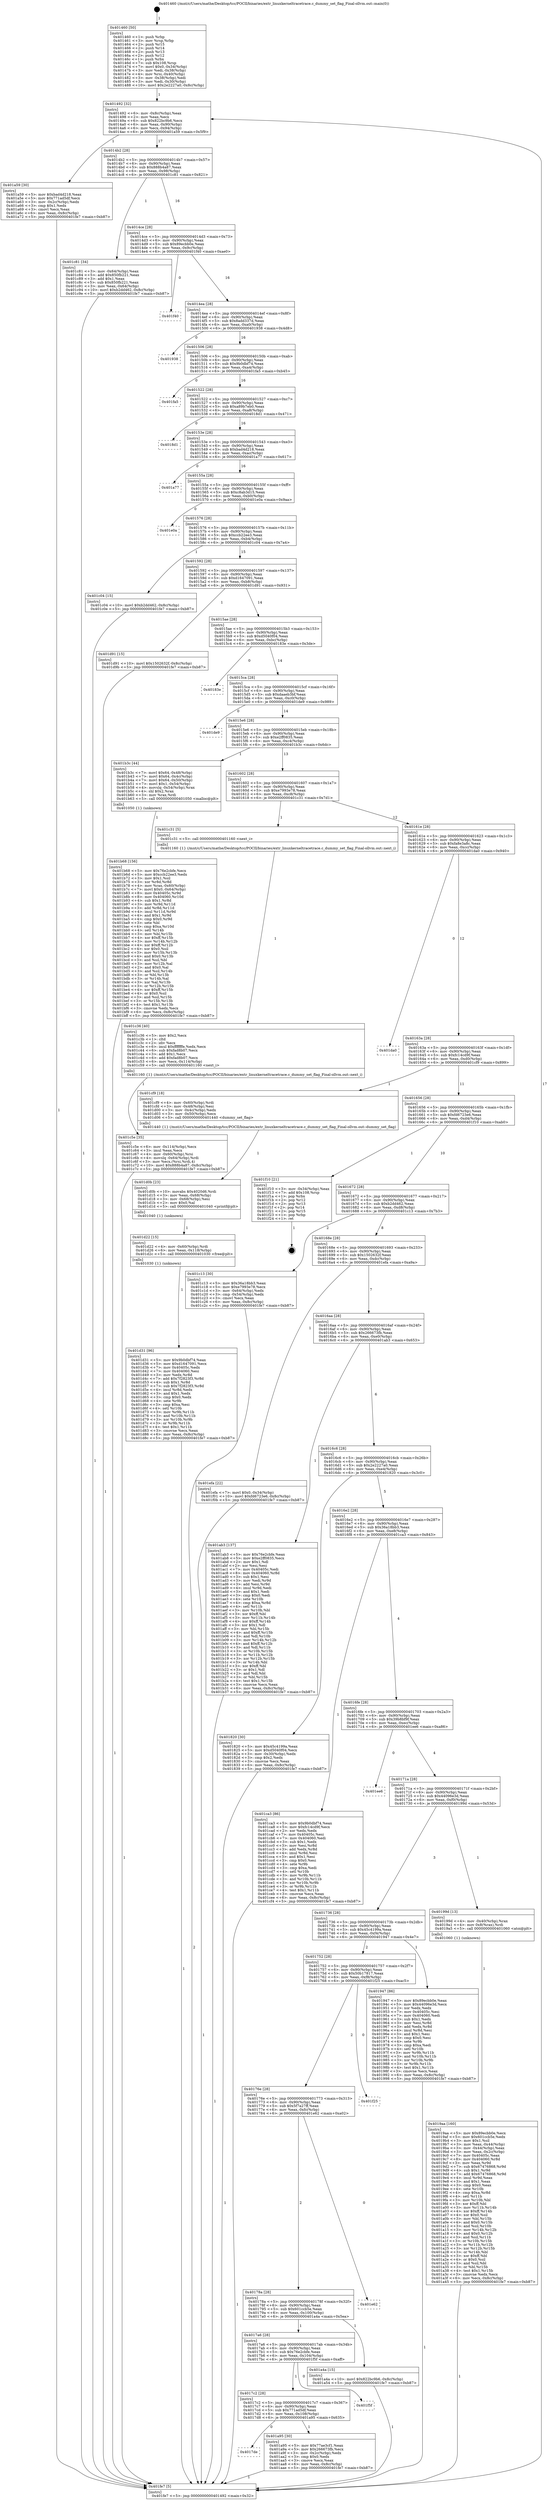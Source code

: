 digraph "0x401460" {
  label = "0x401460 (/mnt/c/Users/mathe/Desktop/tcc/POCII/binaries/extr_linuxkerneltracetrace.c_dummy_set_flag_Final-ollvm.out::main(0))"
  labelloc = "t"
  node[shape=record]

  Entry [label="",width=0.3,height=0.3,shape=circle,fillcolor=black,style=filled]
  "0x401492" [label="{
     0x401492 [32]\l
     | [instrs]\l
     &nbsp;&nbsp;0x401492 \<+6\>: mov -0x8c(%rbp),%eax\l
     &nbsp;&nbsp;0x401498 \<+2\>: mov %eax,%ecx\l
     &nbsp;&nbsp;0x40149a \<+6\>: sub $0x822bc9b6,%ecx\l
     &nbsp;&nbsp;0x4014a0 \<+6\>: mov %eax,-0x90(%rbp)\l
     &nbsp;&nbsp;0x4014a6 \<+6\>: mov %ecx,-0x94(%rbp)\l
     &nbsp;&nbsp;0x4014ac \<+6\>: je 0000000000401a59 \<main+0x5f9\>\l
  }"]
  "0x401a59" [label="{
     0x401a59 [30]\l
     | [instrs]\l
     &nbsp;&nbsp;0x401a59 \<+5\>: mov $0xbad4d218,%eax\l
     &nbsp;&nbsp;0x401a5e \<+5\>: mov $0x771ad5df,%ecx\l
     &nbsp;&nbsp;0x401a63 \<+3\>: mov -0x2c(%rbp),%edx\l
     &nbsp;&nbsp;0x401a66 \<+3\>: cmp $0x1,%edx\l
     &nbsp;&nbsp;0x401a69 \<+3\>: cmovl %ecx,%eax\l
     &nbsp;&nbsp;0x401a6c \<+6\>: mov %eax,-0x8c(%rbp)\l
     &nbsp;&nbsp;0x401a72 \<+5\>: jmp 0000000000401fe7 \<main+0xb87\>\l
  }"]
  "0x4014b2" [label="{
     0x4014b2 [28]\l
     | [instrs]\l
     &nbsp;&nbsp;0x4014b2 \<+5\>: jmp 00000000004014b7 \<main+0x57\>\l
     &nbsp;&nbsp;0x4014b7 \<+6\>: mov -0x90(%rbp),%eax\l
     &nbsp;&nbsp;0x4014bd \<+5\>: sub $0x888b4a87,%eax\l
     &nbsp;&nbsp;0x4014c2 \<+6\>: mov %eax,-0x98(%rbp)\l
     &nbsp;&nbsp;0x4014c8 \<+6\>: je 0000000000401c81 \<main+0x821\>\l
  }"]
  Exit [label="",width=0.3,height=0.3,shape=circle,fillcolor=black,style=filled,peripheries=2]
  "0x401c81" [label="{
     0x401c81 [34]\l
     | [instrs]\l
     &nbsp;&nbsp;0x401c81 \<+3\>: mov -0x64(%rbp),%eax\l
     &nbsp;&nbsp;0x401c84 \<+5\>: add $0x850fb221,%eax\l
     &nbsp;&nbsp;0x401c89 \<+3\>: add $0x1,%eax\l
     &nbsp;&nbsp;0x401c8c \<+5\>: sub $0x850fb221,%eax\l
     &nbsp;&nbsp;0x401c91 \<+3\>: mov %eax,-0x64(%rbp)\l
     &nbsp;&nbsp;0x401c94 \<+10\>: movl $0xb2dd462,-0x8c(%rbp)\l
     &nbsp;&nbsp;0x401c9e \<+5\>: jmp 0000000000401fe7 \<main+0xb87\>\l
  }"]
  "0x4014ce" [label="{
     0x4014ce [28]\l
     | [instrs]\l
     &nbsp;&nbsp;0x4014ce \<+5\>: jmp 00000000004014d3 \<main+0x73\>\l
     &nbsp;&nbsp;0x4014d3 \<+6\>: mov -0x90(%rbp),%eax\l
     &nbsp;&nbsp;0x4014d9 \<+5\>: sub $0x89ecbb0e,%eax\l
     &nbsp;&nbsp;0x4014de \<+6\>: mov %eax,-0x9c(%rbp)\l
     &nbsp;&nbsp;0x4014e4 \<+6\>: je 0000000000401f40 \<main+0xae0\>\l
  }"]
  "0x401d31" [label="{
     0x401d31 [96]\l
     | [instrs]\l
     &nbsp;&nbsp;0x401d31 \<+5\>: mov $0x9b0dbf74,%eax\l
     &nbsp;&nbsp;0x401d36 \<+5\>: mov $0xd1647091,%ecx\l
     &nbsp;&nbsp;0x401d3b \<+7\>: mov 0x40405c,%edx\l
     &nbsp;&nbsp;0x401d42 \<+7\>: mov 0x404060,%esi\l
     &nbsp;&nbsp;0x401d49 \<+3\>: mov %edx,%r8d\l
     &nbsp;&nbsp;0x401d4c \<+7\>: add $0x7f2823f3,%r8d\l
     &nbsp;&nbsp;0x401d53 \<+4\>: sub $0x1,%r8d\l
     &nbsp;&nbsp;0x401d57 \<+7\>: sub $0x7f2823f3,%r8d\l
     &nbsp;&nbsp;0x401d5e \<+4\>: imul %r8d,%edx\l
     &nbsp;&nbsp;0x401d62 \<+3\>: and $0x1,%edx\l
     &nbsp;&nbsp;0x401d65 \<+3\>: cmp $0x0,%edx\l
     &nbsp;&nbsp;0x401d68 \<+4\>: sete %r9b\l
     &nbsp;&nbsp;0x401d6c \<+3\>: cmp $0xa,%esi\l
     &nbsp;&nbsp;0x401d6f \<+4\>: setl %r10b\l
     &nbsp;&nbsp;0x401d73 \<+3\>: mov %r9b,%r11b\l
     &nbsp;&nbsp;0x401d76 \<+3\>: and %r10b,%r11b\l
     &nbsp;&nbsp;0x401d79 \<+3\>: xor %r10b,%r9b\l
     &nbsp;&nbsp;0x401d7c \<+3\>: or %r9b,%r11b\l
     &nbsp;&nbsp;0x401d7f \<+4\>: test $0x1,%r11b\l
     &nbsp;&nbsp;0x401d83 \<+3\>: cmovne %ecx,%eax\l
     &nbsp;&nbsp;0x401d86 \<+6\>: mov %eax,-0x8c(%rbp)\l
     &nbsp;&nbsp;0x401d8c \<+5\>: jmp 0000000000401fe7 \<main+0xb87\>\l
  }"]
  "0x401f40" [label="{
     0x401f40\l
  }", style=dashed]
  "0x4014ea" [label="{
     0x4014ea [28]\l
     | [instrs]\l
     &nbsp;&nbsp;0x4014ea \<+5\>: jmp 00000000004014ef \<main+0x8f\>\l
     &nbsp;&nbsp;0x4014ef \<+6\>: mov -0x90(%rbp),%eax\l
     &nbsp;&nbsp;0x4014f5 \<+5\>: sub $0x8add337d,%eax\l
     &nbsp;&nbsp;0x4014fa \<+6\>: mov %eax,-0xa0(%rbp)\l
     &nbsp;&nbsp;0x401500 \<+6\>: je 0000000000401938 \<main+0x4d8\>\l
  }"]
  "0x401d22" [label="{
     0x401d22 [15]\l
     | [instrs]\l
     &nbsp;&nbsp;0x401d22 \<+4\>: mov -0x60(%rbp),%rdi\l
     &nbsp;&nbsp;0x401d26 \<+6\>: mov %eax,-0x118(%rbp)\l
     &nbsp;&nbsp;0x401d2c \<+5\>: call 0000000000401030 \<free@plt\>\l
     | [calls]\l
     &nbsp;&nbsp;0x401030 \{1\} (unknown)\l
  }"]
  "0x401938" [label="{
     0x401938\l
  }", style=dashed]
  "0x401506" [label="{
     0x401506 [28]\l
     | [instrs]\l
     &nbsp;&nbsp;0x401506 \<+5\>: jmp 000000000040150b \<main+0xab\>\l
     &nbsp;&nbsp;0x40150b \<+6\>: mov -0x90(%rbp),%eax\l
     &nbsp;&nbsp;0x401511 \<+5\>: sub $0x9b0dbf74,%eax\l
     &nbsp;&nbsp;0x401516 \<+6\>: mov %eax,-0xa4(%rbp)\l
     &nbsp;&nbsp;0x40151c \<+6\>: je 0000000000401fa5 \<main+0xb45\>\l
  }"]
  "0x401d0b" [label="{
     0x401d0b [23]\l
     | [instrs]\l
     &nbsp;&nbsp;0x401d0b \<+10\>: movabs $0x4020d6,%rdi\l
     &nbsp;&nbsp;0x401d15 \<+3\>: mov %eax,-0x68(%rbp)\l
     &nbsp;&nbsp;0x401d18 \<+3\>: mov -0x68(%rbp),%esi\l
     &nbsp;&nbsp;0x401d1b \<+2\>: mov $0x0,%al\l
     &nbsp;&nbsp;0x401d1d \<+5\>: call 0000000000401040 \<printf@plt\>\l
     | [calls]\l
     &nbsp;&nbsp;0x401040 \{1\} (unknown)\l
  }"]
  "0x401fa5" [label="{
     0x401fa5\l
  }", style=dashed]
  "0x401522" [label="{
     0x401522 [28]\l
     | [instrs]\l
     &nbsp;&nbsp;0x401522 \<+5\>: jmp 0000000000401527 \<main+0xc7\>\l
     &nbsp;&nbsp;0x401527 \<+6\>: mov -0x90(%rbp),%eax\l
     &nbsp;&nbsp;0x40152d \<+5\>: sub $0xa89b7eb0,%eax\l
     &nbsp;&nbsp;0x401532 \<+6\>: mov %eax,-0xa8(%rbp)\l
     &nbsp;&nbsp;0x401538 \<+6\>: je 00000000004018d1 \<main+0x471\>\l
  }"]
  "0x401c5e" [label="{
     0x401c5e [35]\l
     | [instrs]\l
     &nbsp;&nbsp;0x401c5e \<+6\>: mov -0x114(%rbp),%ecx\l
     &nbsp;&nbsp;0x401c64 \<+3\>: imul %eax,%ecx\l
     &nbsp;&nbsp;0x401c67 \<+4\>: mov -0x60(%rbp),%rsi\l
     &nbsp;&nbsp;0x401c6b \<+4\>: movslq -0x64(%rbp),%rdi\l
     &nbsp;&nbsp;0x401c6f \<+3\>: mov %ecx,(%rsi,%rdi,4)\l
     &nbsp;&nbsp;0x401c72 \<+10\>: movl $0x888b4a87,-0x8c(%rbp)\l
     &nbsp;&nbsp;0x401c7c \<+5\>: jmp 0000000000401fe7 \<main+0xb87\>\l
  }"]
  "0x4018d1" [label="{
     0x4018d1\l
  }", style=dashed]
  "0x40153e" [label="{
     0x40153e [28]\l
     | [instrs]\l
     &nbsp;&nbsp;0x40153e \<+5\>: jmp 0000000000401543 \<main+0xe3\>\l
     &nbsp;&nbsp;0x401543 \<+6\>: mov -0x90(%rbp),%eax\l
     &nbsp;&nbsp;0x401549 \<+5\>: sub $0xbad4d218,%eax\l
     &nbsp;&nbsp;0x40154e \<+6\>: mov %eax,-0xac(%rbp)\l
     &nbsp;&nbsp;0x401554 \<+6\>: je 0000000000401a77 \<main+0x617\>\l
  }"]
  "0x401c36" [label="{
     0x401c36 [40]\l
     | [instrs]\l
     &nbsp;&nbsp;0x401c36 \<+5\>: mov $0x2,%ecx\l
     &nbsp;&nbsp;0x401c3b \<+1\>: cltd\l
     &nbsp;&nbsp;0x401c3c \<+2\>: idiv %ecx\l
     &nbsp;&nbsp;0x401c3e \<+6\>: imul $0xfffffffe,%edx,%ecx\l
     &nbsp;&nbsp;0x401c44 \<+6\>: sub $0xfad8b07,%ecx\l
     &nbsp;&nbsp;0x401c4a \<+3\>: add $0x1,%ecx\l
     &nbsp;&nbsp;0x401c4d \<+6\>: add $0xfad8b07,%ecx\l
     &nbsp;&nbsp;0x401c53 \<+6\>: mov %ecx,-0x114(%rbp)\l
     &nbsp;&nbsp;0x401c59 \<+5\>: call 0000000000401160 \<next_i\>\l
     | [calls]\l
     &nbsp;&nbsp;0x401160 \{1\} (/mnt/c/Users/mathe/Desktop/tcc/POCII/binaries/extr_linuxkerneltracetrace.c_dummy_set_flag_Final-ollvm.out::next_i)\l
  }"]
  "0x401a77" [label="{
     0x401a77\l
  }", style=dashed]
  "0x40155a" [label="{
     0x40155a [28]\l
     | [instrs]\l
     &nbsp;&nbsp;0x40155a \<+5\>: jmp 000000000040155f \<main+0xff\>\l
     &nbsp;&nbsp;0x40155f \<+6\>: mov -0x90(%rbp),%eax\l
     &nbsp;&nbsp;0x401565 \<+5\>: sub $0xc8ab3d15,%eax\l
     &nbsp;&nbsp;0x40156a \<+6\>: mov %eax,-0xb0(%rbp)\l
     &nbsp;&nbsp;0x401570 \<+6\>: je 0000000000401e0a \<main+0x9aa\>\l
  }"]
  "0x401b68" [label="{
     0x401b68 [156]\l
     | [instrs]\l
     &nbsp;&nbsp;0x401b68 \<+5\>: mov $0x76e2cbfe,%ecx\l
     &nbsp;&nbsp;0x401b6d \<+5\>: mov $0xccb22ee3,%edx\l
     &nbsp;&nbsp;0x401b72 \<+3\>: mov $0x1,%sil\l
     &nbsp;&nbsp;0x401b75 \<+3\>: xor %r8d,%r8d\l
     &nbsp;&nbsp;0x401b78 \<+4\>: mov %rax,-0x60(%rbp)\l
     &nbsp;&nbsp;0x401b7c \<+7\>: movl $0x0,-0x64(%rbp)\l
     &nbsp;&nbsp;0x401b83 \<+8\>: mov 0x40405c,%r9d\l
     &nbsp;&nbsp;0x401b8b \<+8\>: mov 0x404060,%r10d\l
     &nbsp;&nbsp;0x401b93 \<+4\>: sub $0x1,%r8d\l
     &nbsp;&nbsp;0x401b97 \<+3\>: mov %r9d,%r11d\l
     &nbsp;&nbsp;0x401b9a \<+3\>: add %r8d,%r11d\l
     &nbsp;&nbsp;0x401b9d \<+4\>: imul %r11d,%r9d\l
     &nbsp;&nbsp;0x401ba1 \<+4\>: and $0x1,%r9d\l
     &nbsp;&nbsp;0x401ba5 \<+4\>: cmp $0x0,%r9d\l
     &nbsp;&nbsp;0x401ba9 \<+3\>: sete %bl\l
     &nbsp;&nbsp;0x401bac \<+4\>: cmp $0xa,%r10d\l
     &nbsp;&nbsp;0x401bb0 \<+4\>: setl %r14b\l
     &nbsp;&nbsp;0x401bb4 \<+3\>: mov %bl,%r15b\l
     &nbsp;&nbsp;0x401bb7 \<+4\>: xor $0xff,%r15b\l
     &nbsp;&nbsp;0x401bbb \<+3\>: mov %r14b,%r12b\l
     &nbsp;&nbsp;0x401bbe \<+4\>: xor $0xff,%r12b\l
     &nbsp;&nbsp;0x401bc2 \<+4\>: xor $0x0,%sil\l
     &nbsp;&nbsp;0x401bc6 \<+3\>: mov %r15b,%r13b\l
     &nbsp;&nbsp;0x401bc9 \<+4\>: and $0x0,%r13b\l
     &nbsp;&nbsp;0x401bcd \<+3\>: and %sil,%bl\l
     &nbsp;&nbsp;0x401bd0 \<+3\>: mov %r12b,%al\l
     &nbsp;&nbsp;0x401bd3 \<+2\>: and $0x0,%al\l
     &nbsp;&nbsp;0x401bd5 \<+3\>: and %sil,%r14b\l
     &nbsp;&nbsp;0x401bd8 \<+3\>: or %bl,%r13b\l
     &nbsp;&nbsp;0x401bdb \<+3\>: or %r14b,%al\l
     &nbsp;&nbsp;0x401bde \<+3\>: xor %al,%r13b\l
     &nbsp;&nbsp;0x401be1 \<+3\>: or %r12b,%r15b\l
     &nbsp;&nbsp;0x401be4 \<+4\>: xor $0xff,%r15b\l
     &nbsp;&nbsp;0x401be8 \<+4\>: or $0x0,%sil\l
     &nbsp;&nbsp;0x401bec \<+3\>: and %sil,%r15b\l
     &nbsp;&nbsp;0x401bef \<+3\>: or %r15b,%r13b\l
     &nbsp;&nbsp;0x401bf2 \<+4\>: test $0x1,%r13b\l
     &nbsp;&nbsp;0x401bf6 \<+3\>: cmovne %edx,%ecx\l
     &nbsp;&nbsp;0x401bf9 \<+6\>: mov %ecx,-0x8c(%rbp)\l
     &nbsp;&nbsp;0x401bff \<+5\>: jmp 0000000000401fe7 \<main+0xb87\>\l
  }"]
  "0x401e0a" [label="{
     0x401e0a\l
  }", style=dashed]
  "0x401576" [label="{
     0x401576 [28]\l
     | [instrs]\l
     &nbsp;&nbsp;0x401576 \<+5\>: jmp 000000000040157b \<main+0x11b\>\l
     &nbsp;&nbsp;0x40157b \<+6\>: mov -0x90(%rbp),%eax\l
     &nbsp;&nbsp;0x401581 \<+5\>: sub $0xccb22ee3,%eax\l
     &nbsp;&nbsp;0x401586 \<+6\>: mov %eax,-0xb4(%rbp)\l
     &nbsp;&nbsp;0x40158c \<+6\>: je 0000000000401c04 \<main+0x7a4\>\l
  }"]
  "0x4017de" [label="{
     0x4017de\l
  }", style=dashed]
  "0x401c04" [label="{
     0x401c04 [15]\l
     | [instrs]\l
     &nbsp;&nbsp;0x401c04 \<+10\>: movl $0xb2dd462,-0x8c(%rbp)\l
     &nbsp;&nbsp;0x401c0e \<+5\>: jmp 0000000000401fe7 \<main+0xb87\>\l
  }"]
  "0x401592" [label="{
     0x401592 [28]\l
     | [instrs]\l
     &nbsp;&nbsp;0x401592 \<+5\>: jmp 0000000000401597 \<main+0x137\>\l
     &nbsp;&nbsp;0x401597 \<+6\>: mov -0x90(%rbp),%eax\l
     &nbsp;&nbsp;0x40159d \<+5\>: sub $0xd1647091,%eax\l
     &nbsp;&nbsp;0x4015a2 \<+6\>: mov %eax,-0xb8(%rbp)\l
     &nbsp;&nbsp;0x4015a8 \<+6\>: je 0000000000401d91 \<main+0x931\>\l
  }"]
  "0x401a95" [label="{
     0x401a95 [30]\l
     | [instrs]\l
     &nbsp;&nbsp;0x401a95 \<+5\>: mov $0x77ae3cf1,%eax\l
     &nbsp;&nbsp;0x401a9a \<+5\>: mov $0x266673fb,%ecx\l
     &nbsp;&nbsp;0x401a9f \<+3\>: mov -0x2c(%rbp),%edx\l
     &nbsp;&nbsp;0x401aa2 \<+3\>: cmp $0x0,%edx\l
     &nbsp;&nbsp;0x401aa5 \<+3\>: cmove %ecx,%eax\l
     &nbsp;&nbsp;0x401aa8 \<+6\>: mov %eax,-0x8c(%rbp)\l
     &nbsp;&nbsp;0x401aae \<+5\>: jmp 0000000000401fe7 \<main+0xb87\>\l
  }"]
  "0x401d91" [label="{
     0x401d91 [15]\l
     | [instrs]\l
     &nbsp;&nbsp;0x401d91 \<+10\>: movl $0x1502632f,-0x8c(%rbp)\l
     &nbsp;&nbsp;0x401d9b \<+5\>: jmp 0000000000401fe7 \<main+0xb87\>\l
  }"]
  "0x4015ae" [label="{
     0x4015ae [28]\l
     | [instrs]\l
     &nbsp;&nbsp;0x4015ae \<+5\>: jmp 00000000004015b3 \<main+0x153\>\l
     &nbsp;&nbsp;0x4015b3 \<+6\>: mov -0x90(%rbp),%eax\l
     &nbsp;&nbsp;0x4015b9 \<+5\>: sub $0xd5040f04,%eax\l
     &nbsp;&nbsp;0x4015be \<+6\>: mov %eax,-0xbc(%rbp)\l
     &nbsp;&nbsp;0x4015c4 \<+6\>: je 000000000040183e \<main+0x3de\>\l
  }"]
  "0x4017c2" [label="{
     0x4017c2 [28]\l
     | [instrs]\l
     &nbsp;&nbsp;0x4017c2 \<+5\>: jmp 00000000004017c7 \<main+0x367\>\l
     &nbsp;&nbsp;0x4017c7 \<+6\>: mov -0x90(%rbp),%eax\l
     &nbsp;&nbsp;0x4017cd \<+5\>: sub $0x771ad5df,%eax\l
     &nbsp;&nbsp;0x4017d2 \<+6\>: mov %eax,-0x108(%rbp)\l
     &nbsp;&nbsp;0x4017d8 \<+6\>: je 0000000000401a95 \<main+0x635\>\l
  }"]
  "0x40183e" [label="{
     0x40183e\l
  }", style=dashed]
  "0x4015ca" [label="{
     0x4015ca [28]\l
     | [instrs]\l
     &nbsp;&nbsp;0x4015ca \<+5\>: jmp 00000000004015cf \<main+0x16f\>\l
     &nbsp;&nbsp;0x4015cf \<+6\>: mov -0x90(%rbp),%eax\l
     &nbsp;&nbsp;0x4015d5 \<+5\>: sub $0xdaaeb3bf,%eax\l
     &nbsp;&nbsp;0x4015da \<+6\>: mov %eax,-0xc0(%rbp)\l
     &nbsp;&nbsp;0x4015e0 \<+6\>: je 0000000000401de9 \<main+0x989\>\l
  }"]
  "0x401f5f" [label="{
     0x401f5f\l
  }", style=dashed]
  "0x401de9" [label="{
     0x401de9\l
  }", style=dashed]
  "0x4015e6" [label="{
     0x4015e6 [28]\l
     | [instrs]\l
     &nbsp;&nbsp;0x4015e6 \<+5\>: jmp 00000000004015eb \<main+0x18b\>\l
     &nbsp;&nbsp;0x4015eb \<+6\>: mov -0x90(%rbp),%eax\l
     &nbsp;&nbsp;0x4015f1 \<+5\>: sub $0xe2ff0835,%eax\l
     &nbsp;&nbsp;0x4015f6 \<+6\>: mov %eax,-0xc4(%rbp)\l
     &nbsp;&nbsp;0x4015fc \<+6\>: je 0000000000401b3c \<main+0x6dc\>\l
  }"]
  "0x4017a6" [label="{
     0x4017a6 [28]\l
     | [instrs]\l
     &nbsp;&nbsp;0x4017a6 \<+5\>: jmp 00000000004017ab \<main+0x34b\>\l
     &nbsp;&nbsp;0x4017ab \<+6\>: mov -0x90(%rbp),%eax\l
     &nbsp;&nbsp;0x4017b1 \<+5\>: sub $0x76e2cbfe,%eax\l
     &nbsp;&nbsp;0x4017b6 \<+6\>: mov %eax,-0x104(%rbp)\l
     &nbsp;&nbsp;0x4017bc \<+6\>: je 0000000000401f5f \<main+0xaff\>\l
  }"]
  "0x401b3c" [label="{
     0x401b3c [44]\l
     | [instrs]\l
     &nbsp;&nbsp;0x401b3c \<+7\>: movl $0x64,-0x48(%rbp)\l
     &nbsp;&nbsp;0x401b43 \<+7\>: movl $0x64,-0x4c(%rbp)\l
     &nbsp;&nbsp;0x401b4a \<+7\>: movl $0x64,-0x50(%rbp)\l
     &nbsp;&nbsp;0x401b51 \<+7\>: movl $0x1,-0x54(%rbp)\l
     &nbsp;&nbsp;0x401b58 \<+4\>: movslq -0x54(%rbp),%rax\l
     &nbsp;&nbsp;0x401b5c \<+4\>: shl $0x2,%rax\l
     &nbsp;&nbsp;0x401b60 \<+3\>: mov %rax,%rdi\l
     &nbsp;&nbsp;0x401b63 \<+5\>: call 0000000000401050 \<malloc@plt\>\l
     | [calls]\l
     &nbsp;&nbsp;0x401050 \{1\} (unknown)\l
  }"]
  "0x401602" [label="{
     0x401602 [28]\l
     | [instrs]\l
     &nbsp;&nbsp;0x401602 \<+5\>: jmp 0000000000401607 \<main+0x1a7\>\l
     &nbsp;&nbsp;0x401607 \<+6\>: mov -0x90(%rbp),%eax\l
     &nbsp;&nbsp;0x40160d \<+5\>: sub $0xe7993e78,%eax\l
     &nbsp;&nbsp;0x401612 \<+6\>: mov %eax,-0xc8(%rbp)\l
     &nbsp;&nbsp;0x401618 \<+6\>: je 0000000000401c31 \<main+0x7d1\>\l
  }"]
  "0x401a4a" [label="{
     0x401a4a [15]\l
     | [instrs]\l
     &nbsp;&nbsp;0x401a4a \<+10\>: movl $0x822bc9b6,-0x8c(%rbp)\l
     &nbsp;&nbsp;0x401a54 \<+5\>: jmp 0000000000401fe7 \<main+0xb87\>\l
  }"]
  "0x401c31" [label="{
     0x401c31 [5]\l
     | [instrs]\l
     &nbsp;&nbsp;0x401c31 \<+5\>: call 0000000000401160 \<next_i\>\l
     | [calls]\l
     &nbsp;&nbsp;0x401160 \{1\} (/mnt/c/Users/mathe/Desktop/tcc/POCII/binaries/extr_linuxkerneltracetrace.c_dummy_set_flag_Final-ollvm.out::next_i)\l
  }"]
  "0x40161e" [label="{
     0x40161e [28]\l
     | [instrs]\l
     &nbsp;&nbsp;0x40161e \<+5\>: jmp 0000000000401623 \<main+0x1c3\>\l
     &nbsp;&nbsp;0x401623 \<+6\>: mov -0x90(%rbp),%eax\l
     &nbsp;&nbsp;0x401629 \<+5\>: sub $0xfa8e3a8c,%eax\l
     &nbsp;&nbsp;0x40162e \<+6\>: mov %eax,-0xcc(%rbp)\l
     &nbsp;&nbsp;0x401634 \<+6\>: je 0000000000401da0 \<main+0x940\>\l
  }"]
  "0x40178a" [label="{
     0x40178a [28]\l
     | [instrs]\l
     &nbsp;&nbsp;0x40178a \<+5\>: jmp 000000000040178f \<main+0x32f\>\l
     &nbsp;&nbsp;0x40178f \<+6\>: mov -0x90(%rbp),%eax\l
     &nbsp;&nbsp;0x401795 \<+5\>: sub $0x601ccb5e,%eax\l
     &nbsp;&nbsp;0x40179a \<+6\>: mov %eax,-0x100(%rbp)\l
     &nbsp;&nbsp;0x4017a0 \<+6\>: je 0000000000401a4a \<main+0x5ea\>\l
  }"]
  "0x401da0" [label="{
     0x401da0\l
  }", style=dashed]
  "0x40163a" [label="{
     0x40163a [28]\l
     | [instrs]\l
     &nbsp;&nbsp;0x40163a \<+5\>: jmp 000000000040163f \<main+0x1df\>\l
     &nbsp;&nbsp;0x40163f \<+6\>: mov -0x90(%rbp),%eax\l
     &nbsp;&nbsp;0x401645 \<+5\>: sub $0xfc14cd9f,%eax\l
     &nbsp;&nbsp;0x40164a \<+6\>: mov %eax,-0xd0(%rbp)\l
     &nbsp;&nbsp;0x401650 \<+6\>: je 0000000000401cf9 \<main+0x899\>\l
  }"]
  "0x401e62" [label="{
     0x401e62\l
  }", style=dashed]
  "0x401cf9" [label="{
     0x401cf9 [18]\l
     | [instrs]\l
     &nbsp;&nbsp;0x401cf9 \<+4\>: mov -0x60(%rbp),%rdi\l
     &nbsp;&nbsp;0x401cfd \<+3\>: mov -0x48(%rbp),%esi\l
     &nbsp;&nbsp;0x401d00 \<+3\>: mov -0x4c(%rbp),%edx\l
     &nbsp;&nbsp;0x401d03 \<+3\>: mov -0x50(%rbp),%ecx\l
     &nbsp;&nbsp;0x401d06 \<+5\>: call 0000000000401440 \<dummy_set_flag\>\l
     | [calls]\l
     &nbsp;&nbsp;0x401440 \{1\} (/mnt/c/Users/mathe/Desktop/tcc/POCII/binaries/extr_linuxkerneltracetrace.c_dummy_set_flag_Final-ollvm.out::dummy_set_flag)\l
  }"]
  "0x401656" [label="{
     0x401656 [28]\l
     | [instrs]\l
     &nbsp;&nbsp;0x401656 \<+5\>: jmp 000000000040165b \<main+0x1fb\>\l
     &nbsp;&nbsp;0x40165b \<+6\>: mov -0x90(%rbp),%eax\l
     &nbsp;&nbsp;0x401661 \<+5\>: sub $0xfd6723e6,%eax\l
     &nbsp;&nbsp;0x401666 \<+6\>: mov %eax,-0xd4(%rbp)\l
     &nbsp;&nbsp;0x40166c \<+6\>: je 0000000000401f10 \<main+0xab0\>\l
  }"]
  "0x40176e" [label="{
     0x40176e [28]\l
     | [instrs]\l
     &nbsp;&nbsp;0x40176e \<+5\>: jmp 0000000000401773 \<main+0x313\>\l
     &nbsp;&nbsp;0x401773 \<+6\>: mov -0x90(%rbp),%eax\l
     &nbsp;&nbsp;0x401779 \<+5\>: sub $0x5f7a27ff,%eax\l
     &nbsp;&nbsp;0x40177e \<+6\>: mov %eax,-0xfc(%rbp)\l
     &nbsp;&nbsp;0x401784 \<+6\>: je 0000000000401e62 \<main+0xa02\>\l
  }"]
  "0x401f10" [label="{
     0x401f10 [21]\l
     | [instrs]\l
     &nbsp;&nbsp;0x401f10 \<+3\>: mov -0x34(%rbp),%eax\l
     &nbsp;&nbsp;0x401f13 \<+7\>: add $0x108,%rsp\l
     &nbsp;&nbsp;0x401f1a \<+1\>: pop %rbx\l
     &nbsp;&nbsp;0x401f1b \<+2\>: pop %r12\l
     &nbsp;&nbsp;0x401f1d \<+2\>: pop %r13\l
     &nbsp;&nbsp;0x401f1f \<+2\>: pop %r14\l
     &nbsp;&nbsp;0x401f21 \<+2\>: pop %r15\l
     &nbsp;&nbsp;0x401f23 \<+1\>: pop %rbp\l
     &nbsp;&nbsp;0x401f24 \<+1\>: ret\l
  }"]
  "0x401672" [label="{
     0x401672 [28]\l
     | [instrs]\l
     &nbsp;&nbsp;0x401672 \<+5\>: jmp 0000000000401677 \<main+0x217\>\l
     &nbsp;&nbsp;0x401677 \<+6\>: mov -0x90(%rbp),%eax\l
     &nbsp;&nbsp;0x40167d \<+5\>: sub $0xb2dd462,%eax\l
     &nbsp;&nbsp;0x401682 \<+6\>: mov %eax,-0xd8(%rbp)\l
     &nbsp;&nbsp;0x401688 \<+6\>: je 0000000000401c13 \<main+0x7b3\>\l
  }"]
  "0x401f25" [label="{
     0x401f25\l
  }", style=dashed]
  "0x401c13" [label="{
     0x401c13 [30]\l
     | [instrs]\l
     &nbsp;&nbsp;0x401c13 \<+5\>: mov $0x36a18bb3,%eax\l
     &nbsp;&nbsp;0x401c18 \<+5\>: mov $0xe7993e78,%ecx\l
     &nbsp;&nbsp;0x401c1d \<+3\>: mov -0x64(%rbp),%edx\l
     &nbsp;&nbsp;0x401c20 \<+3\>: cmp -0x54(%rbp),%edx\l
     &nbsp;&nbsp;0x401c23 \<+3\>: cmovl %ecx,%eax\l
     &nbsp;&nbsp;0x401c26 \<+6\>: mov %eax,-0x8c(%rbp)\l
     &nbsp;&nbsp;0x401c2c \<+5\>: jmp 0000000000401fe7 \<main+0xb87\>\l
  }"]
  "0x40168e" [label="{
     0x40168e [28]\l
     | [instrs]\l
     &nbsp;&nbsp;0x40168e \<+5\>: jmp 0000000000401693 \<main+0x233\>\l
     &nbsp;&nbsp;0x401693 \<+6\>: mov -0x90(%rbp),%eax\l
     &nbsp;&nbsp;0x401699 \<+5\>: sub $0x1502632f,%eax\l
     &nbsp;&nbsp;0x40169e \<+6\>: mov %eax,-0xdc(%rbp)\l
     &nbsp;&nbsp;0x4016a4 \<+6\>: je 0000000000401efa \<main+0xa9a\>\l
  }"]
  "0x4019aa" [label="{
     0x4019aa [160]\l
     | [instrs]\l
     &nbsp;&nbsp;0x4019aa \<+5\>: mov $0x89ecbb0e,%ecx\l
     &nbsp;&nbsp;0x4019af \<+5\>: mov $0x601ccb5e,%edx\l
     &nbsp;&nbsp;0x4019b4 \<+3\>: mov $0x1,%sil\l
     &nbsp;&nbsp;0x4019b7 \<+3\>: mov %eax,-0x44(%rbp)\l
     &nbsp;&nbsp;0x4019ba \<+3\>: mov -0x44(%rbp),%eax\l
     &nbsp;&nbsp;0x4019bd \<+3\>: mov %eax,-0x2c(%rbp)\l
     &nbsp;&nbsp;0x4019c0 \<+7\>: mov 0x40405c,%eax\l
     &nbsp;&nbsp;0x4019c7 \<+8\>: mov 0x404060,%r8d\l
     &nbsp;&nbsp;0x4019cf \<+3\>: mov %eax,%r9d\l
     &nbsp;&nbsp;0x4019d2 \<+7\>: sub $0x67476868,%r9d\l
     &nbsp;&nbsp;0x4019d9 \<+4\>: sub $0x1,%r9d\l
     &nbsp;&nbsp;0x4019dd \<+7\>: add $0x67476868,%r9d\l
     &nbsp;&nbsp;0x4019e4 \<+4\>: imul %r9d,%eax\l
     &nbsp;&nbsp;0x4019e8 \<+3\>: and $0x1,%eax\l
     &nbsp;&nbsp;0x4019eb \<+3\>: cmp $0x0,%eax\l
     &nbsp;&nbsp;0x4019ee \<+4\>: sete %r10b\l
     &nbsp;&nbsp;0x4019f2 \<+4\>: cmp $0xa,%r8d\l
     &nbsp;&nbsp;0x4019f6 \<+4\>: setl %r11b\l
     &nbsp;&nbsp;0x4019fa \<+3\>: mov %r10b,%bl\l
     &nbsp;&nbsp;0x4019fd \<+3\>: xor $0xff,%bl\l
     &nbsp;&nbsp;0x401a00 \<+3\>: mov %r11b,%r14b\l
     &nbsp;&nbsp;0x401a03 \<+4\>: xor $0xff,%r14b\l
     &nbsp;&nbsp;0x401a07 \<+4\>: xor $0x0,%sil\l
     &nbsp;&nbsp;0x401a0b \<+3\>: mov %bl,%r15b\l
     &nbsp;&nbsp;0x401a0e \<+4\>: and $0x0,%r15b\l
     &nbsp;&nbsp;0x401a12 \<+3\>: and %sil,%r10b\l
     &nbsp;&nbsp;0x401a15 \<+3\>: mov %r14b,%r12b\l
     &nbsp;&nbsp;0x401a18 \<+4\>: and $0x0,%r12b\l
     &nbsp;&nbsp;0x401a1c \<+3\>: and %sil,%r11b\l
     &nbsp;&nbsp;0x401a1f \<+3\>: or %r10b,%r15b\l
     &nbsp;&nbsp;0x401a22 \<+3\>: or %r11b,%r12b\l
     &nbsp;&nbsp;0x401a25 \<+3\>: xor %r12b,%r15b\l
     &nbsp;&nbsp;0x401a28 \<+3\>: or %r14b,%bl\l
     &nbsp;&nbsp;0x401a2b \<+3\>: xor $0xff,%bl\l
     &nbsp;&nbsp;0x401a2e \<+4\>: or $0x0,%sil\l
     &nbsp;&nbsp;0x401a32 \<+3\>: and %sil,%bl\l
     &nbsp;&nbsp;0x401a35 \<+3\>: or %bl,%r15b\l
     &nbsp;&nbsp;0x401a38 \<+4\>: test $0x1,%r15b\l
     &nbsp;&nbsp;0x401a3c \<+3\>: cmovne %edx,%ecx\l
     &nbsp;&nbsp;0x401a3f \<+6\>: mov %ecx,-0x8c(%rbp)\l
     &nbsp;&nbsp;0x401a45 \<+5\>: jmp 0000000000401fe7 \<main+0xb87\>\l
  }"]
  "0x401efa" [label="{
     0x401efa [22]\l
     | [instrs]\l
     &nbsp;&nbsp;0x401efa \<+7\>: movl $0x0,-0x34(%rbp)\l
     &nbsp;&nbsp;0x401f01 \<+10\>: movl $0xfd6723e6,-0x8c(%rbp)\l
     &nbsp;&nbsp;0x401f0b \<+5\>: jmp 0000000000401fe7 \<main+0xb87\>\l
  }"]
  "0x4016aa" [label="{
     0x4016aa [28]\l
     | [instrs]\l
     &nbsp;&nbsp;0x4016aa \<+5\>: jmp 00000000004016af \<main+0x24f\>\l
     &nbsp;&nbsp;0x4016af \<+6\>: mov -0x90(%rbp),%eax\l
     &nbsp;&nbsp;0x4016b5 \<+5\>: sub $0x266673fb,%eax\l
     &nbsp;&nbsp;0x4016ba \<+6\>: mov %eax,-0xe0(%rbp)\l
     &nbsp;&nbsp;0x4016c0 \<+6\>: je 0000000000401ab3 \<main+0x653\>\l
  }"]
  "0x401752" [label="{
     0x401752 [28]\l
     | [instrs]\l
     &nbsp;&nbsp;0x401752 \<+5\>: jmp 0000000000401757 \<main+0x2f7\>\l
     &nbsp;&nbsp;0x401757 \<+6\>: mov -0x90(%rbp),%eax\l
     &nbsp;&nbsp;0x40175d \<+5\>: sub $0x50b17817,%eax\l
     &nbsp;&nbsp;0x401762 \<+6\>: mov %eax,-0xf8(%rbp)\l
     &nbsp;&nbsp;0x401768 \<+6\>: je 0000000000401f25 \<main+0xac5\>\l
  }"]
  "0x401ab3" [label="{
     0x401ab3 [137]\l
     | [instrs]\l
     &nbsp;&nbsp;0x401ab3 \<+5\>: mov $0x76e2cbfe,%eax\l
     &nbsp;&nbsp;0x401ab8 \<+5\>: mov $0xe2ff0835,%ecx\l
     &nbsp;&nbsp;0x401abd \<+2\>: mov $0x1,%dl\l
     &nbsp;&nbsp;0x401abf \<+2\>: xor %esi,%esi\l
     &nbsp;&nbsp;0x401ac1 \<+7\>: mov 0x40405c,%edi\l
     &nbsp;&nbsp;0x401ac8 \<+8\>: mov 0x404060,%r8d\l
     &nbsp;&nbsp;0x401ad0 \<+3\>: sub $0x1,%esi\l
     &nbsp;&nbsp;0x401ad3 \<+3\>: mov %edi,%r9d\l
     &nbsp;&nbsp;0x401ad6 \<+3\>: add %esi,%r9d\l
     &nbsp;&nbsp;0x401ad9 \<+4\>: imul %r9d,%edi\l
     &nbsp;&nbsp;0x401add \<+3\>: and $0x1,%edi\l
     &nbsp;&nbsp;0x401ae0 \<+3\>: cmp $0x0,%edi\l
     &nbsp;&nbsp;0x401ae3 \<+4\>: sete %r10b\l
     &nbsp;&nbsp;0x401ae7 \<+4\>: cmp $0xa,%r8d\l
     &nbsp;&nbsp;0x401aeb \<+4\>: setl %r11b\l
     &nbsp;&nbsp;0x401aef \<+3\>: mov %r10b,%bl\l
     &nbsp;&nbsp;0x401af2 \<+3\>: xor $0xff,%bl\l
     &nbsp;&nbsp;0x401af5 \<+3\>: mov %r11b,%r14b\l
     &nbsp;&nbsp;0x401af8 \<+4\>: xor $0xff,%r14b\l
     &nbsp;&nbsp;0x401afc \<+3\>: xor $0x1,%dl\l
     &nbsp;&nbsp;0x401aff \<+3\>: mov %bl,%r15b\l
     &nbsp;&nbsp;0x401b02 \<+4\>: and $0xff,%r15b\l
     &nbsp;&nbsp;0x401b06 \<+3\>: and %dl,%r10b\l
     &nbsp;&nbsp;0x401b09 \<+3\>: mov %r14b,%r12b\l
     &nbsp;&nbsp;0x401b0c \<+4\>: and $0xff,%r12b\l
     &nbsp;&nbsp;0x401b10 \<+3\>: and %dl,%r11b\l
     &nbsp;&nbsp;0x401b13 \<+3\>: or %r10b,%r15b\l
     &nbsp;&nbsp;0x401b16 \<+3\>: or %r11b,%r12b\l
     &nbsp;&nbsp;0x401b19 \<+3\>: xor %r12b,%r15b\l
     &nbsp;&nbsp;0x401b1c \<+3\>: or %r14b,%bl\l
     &nbsp;&nbsp;0x401b1f \<+3\>: xor $0xff,%bl\l
     &nbsp;&nbsp;0x401b22 \<+3\>: or $0x1,%dl\l
     &nbsp;&nbsp;0x401b25 \<+2\>: and %dl,%bl\l
     &nbsp;&nbsp;0x401b27 \<+3\>: or %bl,%r15b\l
     &nbsp;&nbsp;0x401b2a \<+4\>: test $0x1,%r15b\l
     &nbsp;&nbsp;0x401b2e \<+3\>: cmovne %ecx,%eax\l
     &nbsp;&nbsp;0x401b31 \<+6\>: mov %eax,-0x8c(%rbp)\l
     &nbsp;&nbsp;0x401b37 \<+5\>: jmp 0000000000401fe7 \<main+0xb87\>\l
  }"]
  "0x4016c6" [label="{
     0x4016c6 [28]\l
     | [instrs]\l
     &nbsp;&nbsp;0x4016c6 \<+5\>: jmp 00000000004016cb \<main+0x26b\>\l
     &nbsp;&nbsp;0x4016cb \<+6\>: mov -0x90(%rbp),%eax\l
     &nbsp;&nbsp;0x4016d1 \<+5\>: sub $0x2e2227a0,%eax\l
     &nbsp;&nbsp;0x4016d6 \<+6\>: mov %eax,-0xe4(%rbp)\l
     &nbsp;&nbsp;0x4016dc \<+6\>: je 0000000000401820 \<main+0x3c0\>\l
  }"]
  "0x401947" [label="{
     0x401947 [86]\l
     | [instrs]\l
     &nbsp;&nbsp;0x401947 \<+5\>: mov $0x89ecbb0e,%eax\l
     &nbsp;&nbsp;0x40194c \<+5\>: mov $0x44096e3d,%ecx\l
     &nbsp;&nbsp;0x401951 \<+2\>: xor %edx,%edx\l
     &nbsp;&nbsp;0x401953 \<+7\>: mov 0x40405c,%esi\l
     &nbsp;&nbsp;0x40195a \<+7\>: mov 0x404060,%edi\l
     &nbsp;&nbsp;0x401961 \<+3\>: sub $0x1,%edx\l
     &nbsp;&nbsp;0x401964 \<+3\>: mov %esi,%r8d\l
     &nbsp;&nbsp;0x401967 \<+3\>: add %edx,%r8d\l
     &nbsp;&nbsp;0x40196a \<+4\>: imul %r8d,%esi\l
     &nbsp;&nbsp;0x40196e \<+3\>: and $0x1,%esi\l
     &nbsp;&nbsp;0x401971 \<+3\>: cmp $0x0,%esi\l
     &nbsp;&nbsp;0x401974 \<+4\>: sete %r9b\l
     &nbsp;&nbsp;0x401978 \<+3\>: cmp $0xa,%edi\l
     &nbsp;&nbsp;0x40197b \<+4\>: setl %r10b\l
     &nbsp;&nbsp;0x40197f \<+3\>: mov %r9b,%r11b\l
     &nbsp;&nbsp;0x401982 \<+3\>: and %r10b,%r11b\l
     &nbsp;&nbsp;0x401985 \<+3\>: xor %r10b,%r9b\l
     &nbsp;&nbsp;0x401988 \<+3\>: or %r9b,%r11b\l
     &nbsp;&nbsp;0x40198b \<+4\>: test $0x1,%r11b\l
     &nbsp;&nbsp;0x40198f \<+3\>: cmovne %ecx,%eax\l
     &nbsp;&nbsp;0x401992 \<+6\>: mov %eax,-0x8c(%rbp)\l
     &nbsp;&nbsp;0x401998 \<+5\>: jmp 0000000000401fe7 \<main+0xb87\>\l
  }"]
  "0x401820" [label="{
     0x401820 [30]\l
     | [instrs]\l
     &nbsp;&nbsp;0x401820 \<+5\>: mov $0x45c4199a,%eax\l
     &nbsp;&nbsp;0x401825 \<+5\>: mov $0xd5040f04,%ecx\l
     &nbsp;&nbsp;0x40182a \<+3\>: mov -0x30(%rbp),%edx\l
     &nbsp;&nbsp;0x40182d \<+3\>: cmp $0x2,%edx\l
     &nbsp;&nbsp;0x401830 \<+3\>: cmovne %ecx,%eax\l
     &nbsp;&nbsp;0x401833 \<+6\>: mov %eax,-0x8c(%rbp)\l
     &nbsp;&nbsp;0x401839 \<+5\>: jmp 0000000000401fe7 \<main+0xb87\>\l
  }"]
  "0x4016e2" [label="{
     0x4016e2 [28]\l
     | [instrs]\l
     &nbsp;&nbsp;0x4016e2 \<+5\>: jmp 00000000004016e7 \<main+0x287\>\l
     &nbsp;&nbsp;0x4016e7 \<+6\>: mov -0x90(%rbp),%eax\l
     &nbsp;&nbsp;0x4016ed \<+5\>: sub $0x36a18bb3,%eax\l
     &nbsp;&nbsp;0x4016f2 \<+6\>: mov %eax,-0xe8(%rbp)\l
     &nbsp;&nbsp;0x4016f8 \<+6\>: je 0000000000401ca3 \<main+0x843\>\l
  }"]
  "0x401fe7" [label="{
     0x401fe7 [5]\l
     | [instrs]\l
     &nbsp;&nbsp;0x401fe7 \<+5\>: jmp 0000000000401492 \<main+0x32\>\l
  }"]
  "0x401460" [label="{
     0x401460 [50]\l
     | [instrs]\l
     &nbsp;&nbsp;0x401460 \<+1\>: push %rbp\l
     &nbsp;&nbsp;0x401461 \<+3\>: mov %rsp,%rbp\l
     &nbsp;&nbsp;0x401464 \<+2\>: push %r15\l
     &nbsp;&nbsp;0x401466 \<+2\>: push %r14\l
     &nbsp;&nbsp;0x401468 \<+2\>: push %r13\l
     &nbsp;&nbsp;0x40146a \<+2\>: push %r12\l
     &nbsp;&nbsp;0x40146c \<+1\>: push %rbx\l
     &nbsp;&nbsp;0x40146d \<+7\>: sub $0x108,%rsp\l
     &nbsp;&nbsp;0x401474 \<+7\>: movl $0x0,-0x34(%rbp)\l
     &nbsp;&nbsp;0x40147b \<+3\>: mov %edi,-0x38(%rbp)\l
     &nbsp;&nbsp;0x40147e \<+4\>: mov %rsi,-0x40(%rbp)\l
     &nbsp;&nbsp;0x401482 \<+3\>: mov -0x38(%rbp),%edi\l
     &nbsp;&nbsp;0x401485 \<+3\>: mov %edi,-0x30(%rbp)\l
     &nbsp;&nbsp;0x401488 \<+10\>: movl $0x2e2227a0,-0x8c(%rbp)\l
  }"]
  "0x401736" [label="{
     0x401736 [28]\l
     | [instrs]\l
     &nbsp;&nbsp;0x401736 \<+5\>: jmp 000000000040173b \<main+0x2db\>\l
     &nbsp;&nbsp;0x40173b \<+6\>: mov -0x90(%rbp),%eax\l
     &nbsp;&nbsp;0x401741 \<+5\>: sub $0x45c4199a,%eax\l
     &nbsp;&nbsp;0x401746 \<+6\>: mov %eax,-0xf4(%rbp)\l
     &nbsp;&nbsp;0x40174c \<+6\>: je 0000000000401947 \<main+0x4e7\>\l
  }"]
  "0x401ca3" [label="{
     0x401ca3 [86]\l
     | [instrs]\l
     &nbsp;&nbsp;0x401ca3 \<+5\>: mov $0x9b0dbf74,%eax\l
     &nbsp;&nbsp;0x401ca8 \<+5\>: mov $0xfc14cd9f,%ecx\l
     &nbsp;&nbsp;0x401cad \<+2\>: xor %edx,%edx\l
     &nbsp;&nbsp;0x401caf \<+7\>: mov 0x40405c,%esi\l
     &nbsp;&nbsp;0x401cb6 \<+7\>: mov 0x404060,%edi\l
     &nbsp;&nbsp;0x401cbd \<+3\>: sub $0x1,%edx\l
     &nbsp;&nbsp;0x401cc0 \<+3\>: mov %esi,%r8d\l
     &nbsp;&nbsp;0x401cc3 \<+3\>: add %edx,%r8d\l
     &nbsp;&nbsp;0x401cc6 \<+4\>: imul %r8d,%esi\l
     &nbsp;&nbsp;0x401cca \<+3\>: and $0x1,%esi\l
     &nbsp;&nbsp;0x401ccd \<+3\>: cmp $0x0,%esi\l
     &nbsp;&nbsp;0x401cd0 \<+4\>: sete %r9b\l
     &nbsp;&nbsp;0x401cd4 \<+3\>: cmp $0xa,%edi\l
     &nbsp;&nbsp;0x401cd7 \<+4\>: setl %r10b\l
     &nbsp;&nbsp;0x401cdb \<+3\>: mov %r9b,%r11b\l
     &nbsp;&nbsp;0x401cde \<+3\>: and %r10b,%r11b\l
     &nbsp;&nbsp;0x401ce1 \<+3\>: xor %r10b,%r9b\l
     &nbsp;&nbsp;0x401ce4 \<+3\>: or %r9b,%r11b\l
     &nbsp;&nbsp;0x401ce7 \<+4\>: test $0x1,%r11b\l
     &nbsp;&nbsp;0x401ceb \<+3\>: cmovne %ecx,%eax\l
     &nbsp;&nbsp;0x401cee \<+6\>: mov %eax,-0x8c(%rbp)\l
     &nbsp;&nbsp;0x401cf4 \<+5\>: jmp 0000000000401fe7 \<main+0xb87\>\l
  }"]
  "0x4016fe" [label="{
     0x4016fe [28]\l
     | [instrs]\l
     &nbsp;&nbsp;0x4016fe \<+5\>: jmp 0000000000401703 \<main+0x2a3\>\l
     &nbsp;&nbsp;0x401703 \<+6\>: mov -0x90(%rbp),%eax\l
     &nbsp;&nbsp;0x401709 \<+5\>: sub $0x39b8bf9f,%eax\l
     &nbsp;&nbsp;0x40170e \<+6\>: mov %eax,-0xec(%rbp)\l
     &nbsp;&nbsp;0x401714 \<+6\>: je 0000000000401ee6 \<main+0xa86\>\l
  }"]
  "0x40199d" [label="{
     0x40199d [13]\l
     | [instrs]\l
     &nbsp;&nbsp;0x40199d \<+4\>: mov -0x40(%rbp),%rax\l
     &nbsp;&nbsp;0x4019a1 \<+4\>: mov 0x8(%rax),%rdi\l
     &nbsp;&nbsp;0x4019a5 \<+5\>: call 0000000000401060 \<atoi@plt\>\l
     | [calls]\l
     &nbsp;&nbsp;0x401060 \{1\} (unknown)\l
  }"]
  "0x401ee6" [label="{
     0x401ee6\l
  }", style=dashed]
  "0x40171a" [label="{
     0x40171a [28]\l
     | [instrs]\l
     &nbsp;&nbsp;0x40171a \<+5\>: jmp 000000000040171f \<main+0x2bf\>\l
     &nbsp;&nbsp;0x40171f \<+6\>: mov -0x90(%rbp),%eax\l
     &nbsp;&nbsp;0x401725 \<+5\>: sub $0x44096e3d,%eax\l
     &nbsp;&nbsp;0x40172a \<+6\>: mov %eax,-0xf0(%rbp)\l
     &nbsp;&nbsp;0x401730 \<+6\>: je 000000000040199d \<main+0x53d\>\l
  }"]
  Entry -> "0x401460" [label=" 1"]
  "0x401492" -> "0x401a59" [label=" 1"]
  "0x401492" -> "0x4014b2" [label=" 17"]
  "0x401f10" -> Exit [label=" 1"]
  "0x4014b2" -> "0x401c81" [label=" 1"]
  "0x4014b2" -> "0x4014ce" [label=" 16"]
  "0x401efa" -> "0x401fe7" [label=" 1"]
  "0x4014ce" -> "0x401f40" [label=" 0"]
  "0x4014ce" -> "0x4014ea" [label=" 16"]
  "0x401d91" -> "0x401fe7" [label=" 1"]
  "0x4014ea" -> "0x401938" [label=" 0"]
  "0x4014ea" -> "0x401506" [label=" 16"]
  "0x401d31" -> "0x401fe7" [label=" 1"]
  "0x401506" -> "0x401fa5" [label=" 0"]
  "0x401506" -> "0x401522" [label=" 16"]
  "0x401d22" -> "0x401d31" [label=" 1"]
  "0x401522" -> "0x4018d1" [label=" 0"]
  "0x401522" -> "0x40153e" [label=" 16"]
  "0x401d0b" -> "0x401d22" [label=" 1"]
  "0x40153e" -> "0x401a77" [label=" 0"]
  "0x40153e" -> "0x40155a" [label=" 16"]
  "0x401cf9" -> "0x401d0b" [label=" 1"]
  "0x40155a" -> "0x401e0a" [label=" 0"]
  "0x40155a" -> "0x401576" [label=" 16"]
  "0x401ca3" -> "0x401fe7" [label=" 1"]
  "0x401576" -> "0x401c04" [label=" 1"]
  "0x401576" -> "0x401592" [label=" 15"]
  "0x401c81" -> "0x401fe7" [label=" 1"]
  "0x401592" -> "0x401d91" [label=" 1"]
  "0x401592" -> "0x4015ae" [label=" 14"]
  "0x401c5e" -> "0x401fe7" [label=" 1"]
  "0x4015ae" -> "0x40183e" [label=" 0"]
  "0x4015ae" -> "0x4015ca" [label=" 14"]
  "0x401c31" -> "0x401c36" [label=" 1"]
  "0x4015ca" -> "0x401de9" [label=" 0"]
  "0x4015ca" -> "0x4015e6" [label=" 14"]
  "0x401c13" -> "0x401fe7" [label=" 2"]
  "0x4015e6" -> "0x401b3c" [label=" 1"]
  "0x4015e6" -> "0x401602" [label=" 13"]
  "0x401b68" -> "0x401fe7" [label=" 1"]
  "0x401602" -> "0x401c31" [label=" 1"]
  "0x401602" -> "0x40161e" [label=" 12"]
  "0x401b3c" -> "0x401b68" [label=" 1"]
  "0x40161e" -> "0x401da0" [label=" 0"]
  "0x40161e" -> "0x40163a" [label=" 12"]
  "0x401a95" -> "0x401fe7" [label=" 1"]
  "0x40163a" -> "0x401cf9" [label=" 1"]
  "0x40163a" -> "0x401656" [label=" 11"]
  "0x4017c2" -> "0x4017de" [label=" 0"]
  "0x401656" -> "0x401f10" [label=" 1"]
  "0x401656" -> "0x401672" [label=" 10"]
  "0x401c36" -> "0x401c5e" [label=" 1"]
  "0x401672" -> "0x401c13" [label=" 2"]
  "0x401672" -> "0x40168e" [label=" 8"]
  "0x4017a6" -> "0x4017c2" [label=" 1"]
  "0x40168e" -> "0x401efa" [label=" 1"]
  "0x40168e" -> "0x4016aa" [label=" 7"]
  "0x401c04" -> "0x401fe7" [label=" 1"]
  "0x4016aa" -> "0x401ab3" [label=" 1"]
  "0x4016aa" -> "0x4016c6" [label=" 6"]
  "0x401a59" -> "0x401fe7" [label=" 1"]
  "0x4016c6" -> "0x401820" [label=" 1"]
  "0x4016c6" -> "0x4016e2" [label=" 5"]
  "0x401820" -> "0x401fe7" [label=" 1"]
  "0x401460" -> "0x401492" [label=" 1"]
  "0x401fe7" -> "0x401492" [label=" 17"]
  "0x401a4a" -> "0x401fe7" [label=" 1"]
  "0x4016e2" -> "0x401ca3" [label=" 1"]
  "0x4016e2" -> "0x4016fe" [label=" 4"]
  "0x40178a" -> "0x401a4a" [label=" 1"]
  "0x4016fe" -> "0x401ee6" [label=" 0"]
  "0x4016fe" -> "0x40171a" [label=" 4"]
  "0x401ab3" -> "0x401fe7" [label=" 1"]
  "0x40171a" -> "0x40199d" [label=" 1"]
  "0x40171a" -> "0x401736" [label=" 3"]
  "0x40178a" -> "0x4017a6" [label=" 1"]
  "0x401736" -> "0x401947" [label=" 1"]
  "0x401736" -> "0x401752" [label=" 2"]
  "0x401947" -> "0x401fe7" [label=" 1"]
  "0x40199d" -> "0x4019aa" [label=" 1"]
  "0x4019aa" -> "0x401fe7" [label=" 1"]
  "0x4017a6" -> "0x401f5f" [label=" 0"]
  "0x401752" -> "0x401f25" [label=" 0"]
  "0x401752" -> "0x40176e" [label=" 2"]
  "0x4017c2" -> "0x401a95" [label=" 1"]
  "0x40176e" -> "0x401e62" [label=" 0"]
  "0x40176e" -> "0x40178a" [label=" 2"]
}
